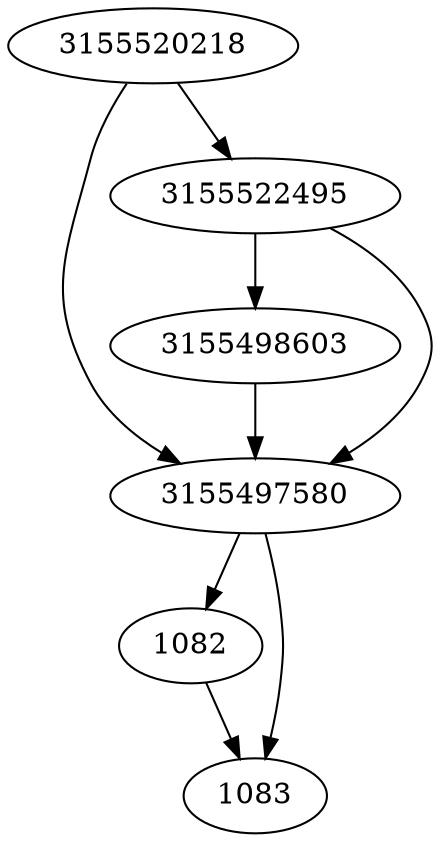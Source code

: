 strict digraph  {
1082;
3155498603;
3155497580;
3155520218;
1083;
3155522495;
1082 -> 1083;
3155498603 -> 3155497580;
3155497580 -> 1082;
3155497580 -> 1083;
3155520218 -> 3155522495;
3155520218 -> 3155497580;
3155522495 -> 3155497580;
3155522495 -> 3155498603;
}
